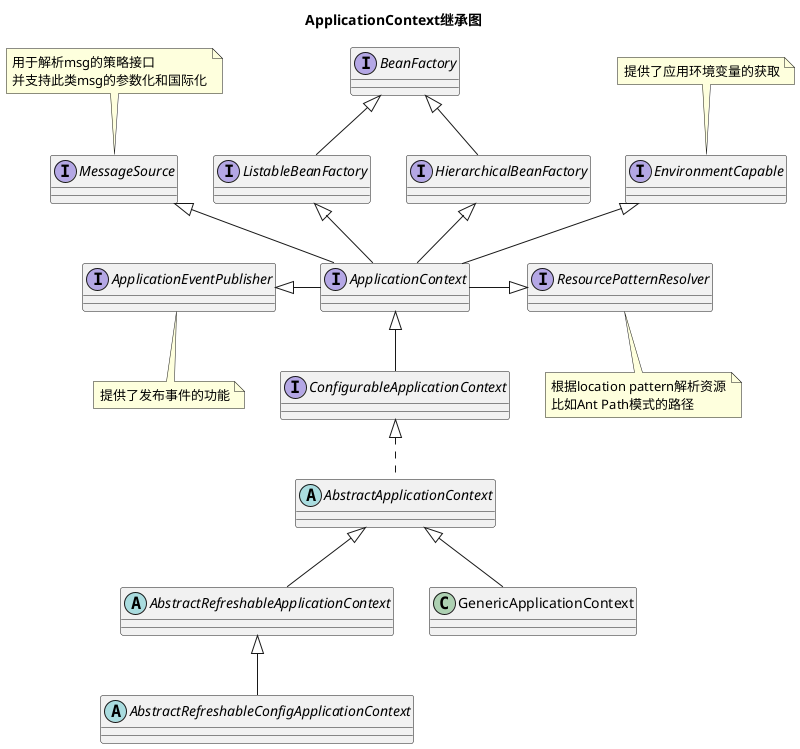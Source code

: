 @startuml

title: ApplicationContext继承图

interface BeanFactory

interface MessageSource
note top {
用于解析msg的策略接口
并支持此类msg的参数化和国际化
}
interface ListableBeanFactory
interface HierarchicalBeanFactory
interface ApplicationEventPublisher
note bottom {
提供了发布事件的功能
}
interface EnvironmentCapable
note top{
提供了应用环境变量的获取
}
interface ResourcePatternResolver
note bottom {
根据location pattern解析资源
比如Ant Path模式的路径
}

interface ApplicationContext
interface ConfigurableApplicationContext

BeanFactory <|-- ListableBeanFactory
BeanFactory <|-- HierarchicalBeanFactory

ResourcePatternResolver <|-left- ApplicationContext
EnvironmentCapable <|-- ApplicationContext
MessageSource <|-- ApplicationContext
ListableBeanFactory <|-- ApplicationContext
HierarchicalBeanFactory <|-- ApplicationContext
ApplicationEventPublisher <|-right- ApplicationContext

ApplicationContext <|-- ConfigurableApplicationContext

abstract class AbstractApplicationContext
abstract class AbstractRefreshableApplicationContext
abstract class AbstractRefreshableConfigApplicationContext

ConfigurableApplicationContext <|.. AbstractApplicationContext
AbstractApplicationContext <|-- AbstractRefreshableApplicationContext
AbstractRefreshableApplicationContext <|-- AbstractRefreshableConfigApplicationContext
AbstractApplicationContext <|-- GenericApplicationContext


@enduml